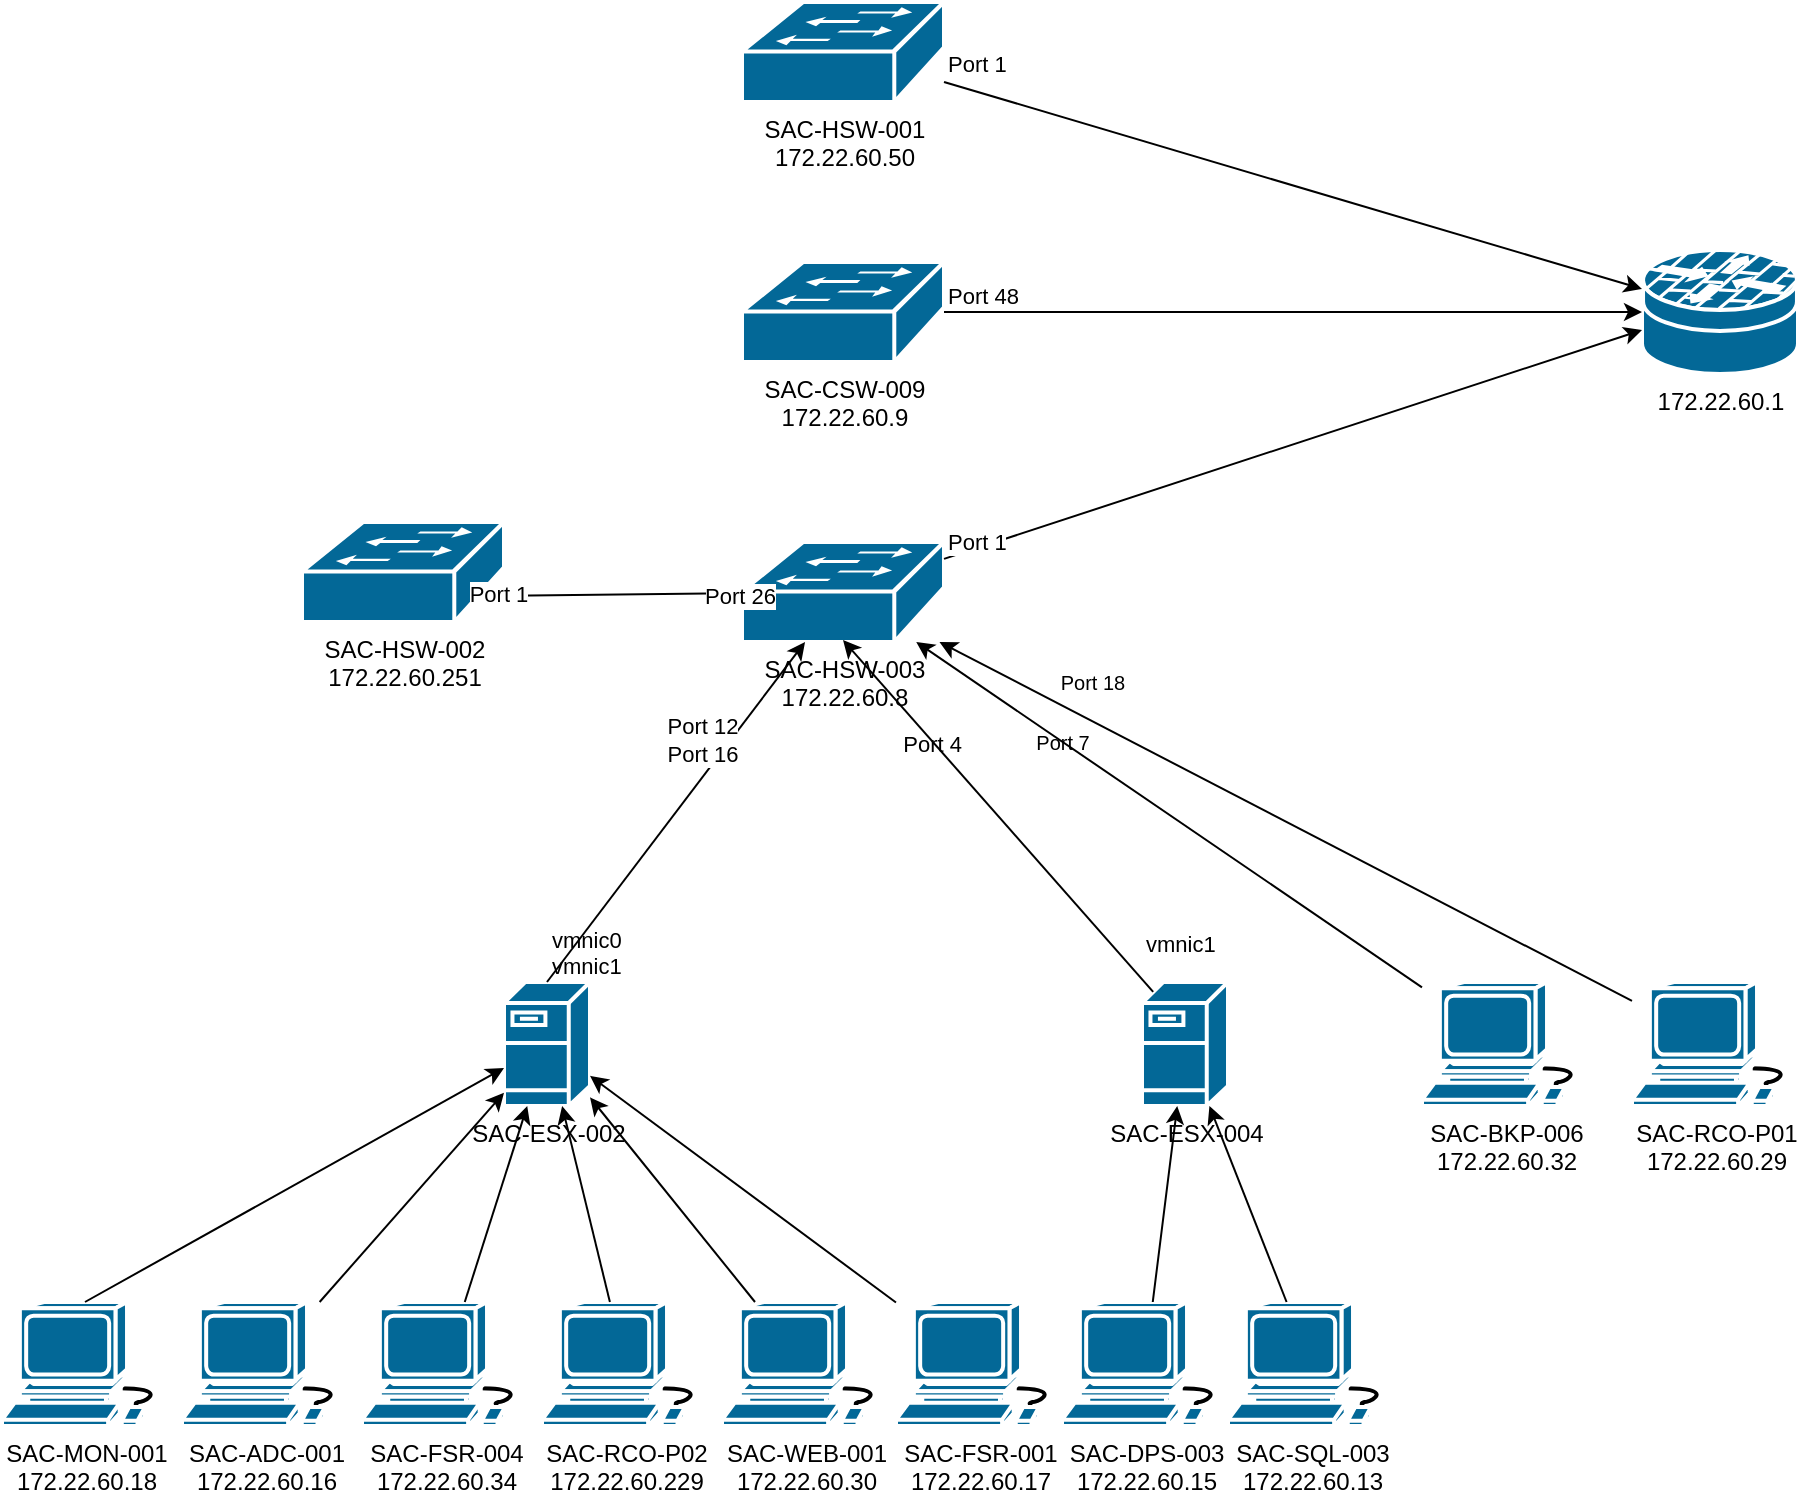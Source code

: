 <mxfile version="17.1.3" type="github">
  <diagram name="Page-1" id="c37626ed-c26b-45fb-9056-f9ebc6bb27b6">
    <mxGraphModel dx="1313" dy="793" grid="1" gridSize="10" guides="1" tooltips="1" connect="1" arrows="1" fold="1" page="1" pageScale="1" pageWidth="1100" pageHeight="850" background="none" math="0" shadow="0">
      <root>
        <mxCell id="0" />
        <mxCell id="1" parent="0" />
        <mxCell id="LEgBM_eSh59DEeIALDFT-1" value="172.22.60.1" style="shape=mxgraph.cisco.security.router_firewall;sketch=0;html=1;pointerEvents=1;dashed=0;fillColor=#036897;strokeColor=#ffffff;strokeWidth=2;verticalLabelPosition=bottom;verticalAlign=top;align=center;outlineConnect=0;" vertex="1" parent="1">
          <mxGeometry x="840" y="164" width="78" height="62" as="geometry" />
        </mxCell>
        <mxCell id="LEgBM_eSh59DEeIALDFT-5" value="SAC-HSW-001&lt;br&gt;172.22.60.50" style="shape=mxgraph.cisco.switches.workgroup_switch;sketch=0;html=1;pointerEvents=1;dashed=0;fillColor=#036897;strokeColor=#ffffff;strokeWidth=2;verticalLabelPosition=bottom;verticalAlign=top;align=center;outlineConnect=0;" vertex="1" parent="1">
          <mxGeometry x="390" y="40" width="101" height="50" as="geometry" />
        </mxCell>
        <mxCell id="LEgBM_eSh59DEeIALDFT-6" value="SAC-CSW-009&lt;br&gt;172.22.60.9" style="shape=mxgraph.cisco.switches.workgroup_switch;sketch=0;html=1;pointerEvents=1;dashed=0;fillColor=#036897;strokeColor=#ffffff;strokeWidth=2;verticalLabelPosition=bottom;verticalAlign=top;align=center;outlineConnect=0;" vertex="1" parent="1">
          <mxGeometry x="390" y="170" width="101" height="50" as="geometry" />
        </mxCell>
        <mxCell id="LEgBM_eSh59DEeIALDFT-7" value="SAC-HSW-003&lt;br&gt;172.22.60.8" style="shape=mxgraph.cisco.switches.workgroup_switch;sketch=0;html=1;pointerEvents=1;dashed=0;fillColor=#036897;strokeColor=#ffffff;strokeWidth=2;verticalLabelPosition=bottom;verticalAlign=top;align=center;outlineConnect=0;" vertex="1" parent="1">
          <mxGeometry x="390" y="310" width="101" height="50" as="geometry" />
        </mxCell>
        <mxCell id="LEgBM_eSh59DEeIALDFT-8" value="SAC-HSW-002&lt;br&gt;172.22.60.251" style="shape=mxgraph.cisco.switches.workgroup_switch;sketch=0;html=1;pointerEvents=1;dashed=0;fillColor=#036897;strokeColor=#ffffff;strokeWidth=2;verticalLabelPosition=bottom;verticalAlign=top;align=center;outlineConnect=0;" vertex="1" parent="1">
          <mxGeometry x="170" y="300" width="101" height="50" as="geometry" />
        </mxCell>
        <mxCell id="LEgBM_eSh59DEeIALDFT-15" value="" style="endArrow=classic;html=1;rounded=0;" edge="1" parent="1" source="LEgBM_eSh59DEeIALDFT-5" target="LEgBM_eSh59DEeIALDFT-1">
          <mxGeometry relative="1" as="geometry">
            <mxPoint x="300" y="170" as="sourcePoint" />
            <mxPoint x="490" y="170" as="targetPoint" />
          </mxGeometry>
        </mxCell>
        <mxCell id="LEgBM_eSh59DEeIALDFT-17" value="Port 1" style="edgeLabel;resizable=0;html=1;align=left;verticalAlign=bottom;" connectable="0" vertex="1" parent="LEgBM_eSh59DEeIALDFT-15">
          <mxGeometry x="-1" relative="1" as="geometry" />
        </mxCell>
        <mxCell id="LEgBM_eSh59DEeIALDFT-19" value="" style="endArrow=classic;html=1;rounded=0;entryX=0;entryY=0.645;entryDx=0;entryDy=0;entryPerimeter=0;" edge="1" parent="1" source="LEgBM_eSh59DEeIALDFT-7" target="LEgBM_eSh59DEeIALDFT-1">
          <mxGeometry relative="1" as="geometry">
            <mxPoint x="220" y="390" as="sourcePoint" />
            <mxPoint x="380" y="390" as="targetPoint" />
          </mxGeometry>
        </mxCell>
        <mxCell id="LEgBM_eSh59DEeIALDFT-21" value="Port 1" style="edgeLabel;resizable=0;html=1;align=left;verticalAlign=bottom;" connectable="0" vertex="1" parent="LEgBM_eSh59DEeIALDFT-19">
          <mxGeometry x="-1" relative="1" as="geometry" />
        </mxCell>
        <mxCell id="LEgBM_eSh59DEeIALDFT-23" value="" style="endArrow=classic;html=1;rounded=0;exitX=0.87;exitY=0.74;exitDx=0;exitDy=0;exitPerimeter=0;" edge="1" parent="1" source="LEgBM_eSh59DEeIALDFT-8" target="LEgBM_eSh59DEeIALDFT-7">
          <mxGeometry relative="1" as="geometry">
            <mxPoint x="160" y="270" as="sourcePoint" />
            <mxPoint x="200" y="360" as="targetPoint" />
          </mxGeometry>
        </mxCell>
        <mxCell id="LEgBM_eSh59DEeIALDFT-26" value="Port 26" style="edgeLabel;resizable=0;html=1;align=right;verticalAlign=bottom;" connectable="0" vertex="1" parent="LEgBM_eSh59DEeIALDFT-23">
          <mxGeometry x="1" relative="1" as="geometry">
            <mxPoint x="18" y="10" as="offset" />
          </mxGeometry>
        </mxCell>
        <mxCell id="LEgBM_eSh59DEeIALDFT-28" value="Port 1" style="edgeLabel;html=1;align=center;verticalAlign=middle;resizable=0;points=[];" vertex="1" connectable="0" parent="LEgBM_eSh59DEeIALDFT-23">
          <mxGeometry x="-0.857" y="1" relative="1" as="geometry">
            <mxPoint as="offset" />
          </mxGeometry>
        </mxCell>
        <mxCell id="LEgBM_eSh59DEeIALDFT-33" value="SAC-MON-001&lt;br&gt;172.22.60.18" style="shape=mxgraph.cisco.computers_and_peripherals.workstation;sketch=0;html=1;pointerEvents=1;dashed=0;fillColor=#036897;strokeColor=#ffffff;strokeWidth=2;verticalLabelPosition=bottom;verticalAlign=top;align=center;outlineConnect=0;labelBackgroundColor=none;" vertex="1" parent="1">
          <mxGeometry x="20" y="690" width="83" height="62" as="geometry" />
        </mxCell>
        <mxCell id="LEgBM_eSh59DEeIALDFT-34" value="" style="endArrow=classic;html=1;rounded=0;entryX=0;entryY=0.5;entryDx=0;entryDy=0;entryPerimeter=0;" edge="1" parent="1" source="LEgBM_eSh59DEeIALDFT-6" target="LEgBM_eSh59DEeIALDFT-1">
          <mxGeometry relative="1" as="geometry">
            <mxPoint x="501" y="163.691" as="sourcePoint" />
            <mxPoint x="780" y="297" as="targetPoint" />
          </mxGeometry>
        </mxCell>
        <mxCell id="LEgBM_eSh59DEeIALDFT-35" value="Port 48" style="edgeLabel;resizable=0;html=1;align=left;verticalAlign=bottom;" connectable="0" vertex="1" parent="LEgBM_eSh59DEeIALDFT-34">
          <mxGeometry x="-1" relative="1" as="geometry" />
        </mxCell>
        <mxCell id="LEgBM_eSh59DEeIALDFT-36" value="SAC-ESX-002&lt;br&gt;" style="shape=mxgraph.cisco.servers.fileserver;sketch=0;html=1;pointerEvents=1;dashed=0;fillColor=#036897;strokeColor=#ffffff;strokeWidth=2;verticalLabelPosition=bottom;verticalAlign=top;align=center;outlineConnect=0;labelBackgroundColor=none;" vertex="1" parent="1">
          <mxGeometry x="271" y="530" width="43" height="62" as="geometry" />
        </mxCell>
        <mxCell id="LEgBM_eSh59DEeIALDFT-37" value="SAC-ESX-004" style="shape=mxgraph.cisco.servers.fileserver;sketch=0;html=1;pointerEvents=1;dashed=0;fillColor=#036897;strokeColor=#ffffff;strokeWidth=2;verticalLabelPosition=bottom;verticalAlign=top;align=center;outlineConnect=0;labelBackgroundColor=none;" vertex="1" parent="1">
          <mxGeometry x="590" y="530" width="43" height="62" as="geometry" />
        </mxCell>
        <mxCell id="LEgBM_eSh59DEeIALDFT-38" value="" style="endArrow=classic;html=1;rounded=0;exitX=0.5;exitY=0;exitDx=0;exitDy=0;exitPerimeter=0;" edge="1" parent="1" source="LEgBM_eSh59DEeIALDFT-36" target="LEgBM_eSh59DEeIALDFT-7">
          <mxGeometry relative="1" as="geometry">
            <mxPoint x="150" y="620" as="sourcePoint" />
            <mxPoint x="366.922" y="390" as="targetPoint" />
          </mxGeometry>
        </mxCell>
        <mxCell id="LEgBM_eSh59DEeIALDFT-40" value="vmnic0&lt;br&gt;vmnic1" style="edgeLabel;resizable=0;html=1;align=left;verticalAlign=bottom;labelBackgroundColor=none;" connectable="0" vertex="1" parent="LEgBM_eSh59DEeIALDFT-38">
          <mxGeometry x="-1" relative="1" as="geometry" />
        </mxCell>
        <mxCell id="LEgBM_eSh59DEeIALDFT-41" value="Port 4" style="edgeLabel;resizable=0;html=1;align=right;verticalAlign=bottom;" connectable="0" vertex="1" parent="LEgBM_eSh59DEeIALDFT-38">
          <mxGeometry x="1" relative="1" as="geometry">
            <mxPoint x="79" y="60" as="offset" />
          </mxGeometry>
        </mxCell>
        <mxCell id="LEgBM_eSh59DEeIALDFT-42" value="" style="endArrow=classic;html=1;rounded=0;exitX=0.13;exitY=0.08;exitDx=0;exitDy=0;exitPerimeter=0;entryX=0.5;entryY=0.98;entryDx=0;entryDy=0;entryPerimeter=0;" edge="1" parent="1" source="LEgBM_eSh59DEeIALDFT-37" target="LEgBM_eSh59DEeIALDFT-7">
          <mxGeometry relative="1" as="geometry">
            <mxPoint x="460" y="480" as="sourcePoint" />
            <mxPoint x="520" y="400" as="targetPoint" />
          </mxGeometry>
        </mxCell>
        <mxCell id="LEgBM_eSh59DEeIALDFT-44" value="vmnic1" style="edgeLabel;resizable=0;html=1;align=left;verticalAlign=bottom;labelBackgroundColor=none;" connectable="0" vertex="1" parent="LEgBM_eSh59DEeIALDFT-42">
          <mxGeometry x="-1" relative="1" as="geometry">
            <mxPoint x="-6" y="-15" as="offset" />
          </mxGeometry>
        </mxCell>
        <mxCell id="LEgBM_eSh59DEeIALDFT-45" value="Port 12&lt;br&gt;Port 16" style="edgeLabel;html=1;align=center;verticalAlign=middle;resizable=0;points=[];" vertex="1" connectable="0" parent="LEgBM_eSh59DEeIALDFT-42">
          <mxGeometry x="0.71" y="1" relative="1" as="geometry">
            <mxPoint x="-93" y="24" as="offset" />
          </mxGeometry>
        </mxCell>
        <mxCell id="LEgBM_eSh59DEeIALDFT-46" value="SAC-ADC-001&lt;br&gt;172.22.60.16" style="shape=mxgraph.cisco.computers_and_peripherals.workstation;sketch=0;html=1;pointerEvents=1;dashed=0;fillColor=#036897;strokeColor=#ffffff;strokeWidth=2;verticalLabelPosition=bottom;verticalAlign=top;align=center;outlineConnect=0;labelBackgroundColor=none;" vertex="1" parent="1">
          <mxGeometry x="110" y="690" width="83" height="62" as="geometry" />
        </mxCell>
        <mxCell id="LEgBM_eSh59DEeIALDFT-47" value="SAC-FSR-004&lt;br&gt;172.22.60.34" style="shape=mxgraph.cisco.computers_and_peripherals.workstation;sketch=0;html=1;pointerEvents=1;dashed=0;fillColor=#036897;strokeColor=#ffffff;strokeWidth=2;verticalLabelPosition=bottom;verticalAlign=top;align=center;outlineConnect=0;labelBackgroundColor=none;" vertex="1" parent="1">
          <mxGeometry x="200" y="690" width="83" height="62" as="geometry" />
        </mxCell>
        <mxCell id="LEgBM_eSh59DEeIALDFT-48" value="SAC-RCO-P02&lt;br&gt;172.22.60.229" style="shape=mxgraph.cisco.computers_and_peripherals.workstation;sketch=0;html=1;pointerEvents=1;dashed=0;fillColor=#036897;strokeColor=#ffffff;strokeWidth=2;verticalLabelPosition=bottom;verticalAlign=top;align=center;outlineConnect=0;labelBackgroundColor=none;" vertex="1" parent="1">
          <mxGeometry x="290" y="690" width="83" height="62" as="geometry" />
        </mxCell>
        <mxCell id="LEgBM_eSh59DEeIALDFT-49" value="SAC-WEB-001&lt;br&gt;172.22.60.30" style="shape=mxgraph.cisco.computers_and_peripherals.workstation;sketch=0;html=1;pointerEvents=1;dashed=0;fillColor=#036897;strokeColor=#ffffff;strokeWidth=2;verticalLabelPosition=bottom;verticalAlign=top;align=center;outlineConnect=0;labelBackgroundColor=none;" vertex="1" parent="1">
          <mxGeometry x="380" y="690" width="83" height="62" as="geometry" />
        </mxCell>
        <mxCell id="LEgBM_eSh59DEeIALDFT-50" value="SAC-DPS-003&lt;br&gt;172.22.60.15" style="shape=mxgraph.cisco.computers_and_peripherals.workstation;sketch=0;html=1;pointerEvents=1;dashed=0;fillColor=#036897;strokeColor=#ffffff;strokeWidth=2;verticalLabelPosition=bottom;verticalAlign=top;align=center;outlineConnect=0;labelBackgroundColor=none;" vertex="1" parent="1">
          <mxGeometry x="550" y="690" width="83" height="62" as="geometry" />
        </mxCell>
        <mxCell id="LEgBM_eSh59DEeIALDFT-51" value="SAC-SQL-003&lt;br&gt;172.22.60.13" style="shape=mxgraph.cisco.computers_and_peripherals.workstation;sketch=0;html=1;pointerEvents=1;dashed=0;fillColor=#036897;strokeColor=#ffffff;strokeWidth=2;verticalLabelPosition=bottom;verticalAlign=top;align=center;outlineConnect=0;labelBackgroundColor=none;" vertex="1" parent="1">
          <mxGeometry x="633" y="690" width="83" height="62" as="geometry" />
        </mxCell>
        <mxCell id="LEgBM_eSh59DEeIALDFT-54" value="SAC-FSR-001&lt;br&gt;172.22.60.17" style="shape=mxgraph.cisco.computers_and_peripherals.workstation;sketch=0;html=1;pointerEvents=1;dashed=0;fillColor=#036897;strokeColor=#ffffff;strokeWidth=2;verticalLabelPosition=bottom;verticalAlign=top;align=center;outlineConnect=0;labelBackgroundColor=none;" vertex="1" parent="1">
          <mxGeometry x="467" y="690" width="83" height="62" as="geometry" />
        </mxCell>
        <mxCell id="LEgBM_eSh59DEeIALDFT-57" value="" style="endArrow=classic;html=1;rounded=0;exitX=0.5;exitY=0;exitDx=0;exitDy=0;exitPerimeter=0;labelBackgroundColor=none;" edge="1" parent="1" source="LEgBM_eSh59DEeIALDFT-33" target="LEgBM_eSh59DEeIALDFT-36">
          <mxGeometry width="50" height="50" relative="1" as="geometry">
            <mxPoint x="70" y="630" as="sourcePoint" />
            <mxPoint x="120" y="580" as="targetPoint" />
          </mxGeometry>
        </mxCell>
        <mxCell id="LEgBM_eSh59DEeIALDFT-58" value="" style="endArrow=classic;html=1;rounded=0;labelBackgroundColor=none;" edge="1" parent="1" source="LEgBM_eSh59DEeIALDFT-46" target="LEgBM_eSh59DEeIALDFT-36">
          <mxGeometry width="50" height="50" relative="1" as="geometry">
            <mxPoint x="140" y="600" as="sourcePoint" />
            <mxPoint x="190" y="550" as="targetPoint" />
          </mxGeometry>
        </mxCell>
        <mxCell id="LEgBM_eSh59DEeIALDFT-59" value="" style="endArrow=classic;html=1;rounded=0;labelBackgroundColor=none;" edge="1" parent="1" source="LEgBM_eSh59DEeIALDFT-48" target="LEgBM_eSh59DEeIALDFT-36">
          <mxGeometry width="50" height="50" relative="1" as="geometry">
            <mxPoint x="80" y="500" as="sourcePoint" />
            <mxPoint x="130" y="450" as="targetPoint" />
          </mxGeometry>
        </mxCell>
        <mxCell id="LEgBM_eSh59DEeIALDFT-60" value="" style="endArrow=classic;html=1;rounded=0;labelBackgroundColor=none;" edge="1" parent="1" source="LEgBM_eSh59DEeIALDFT-49" target="LEgBM_eSh59DEeIALDFT-36">
          <mxGeometry width="50" height="50" relative="1" as="geometry">
            <mxPoint x="50" y="460" as="sourcePoint" />
            <mxPoint x="100" y="410" as="targetPoint" />
          </mxGeometry>
        </mxCell>
        <mxCell id="LEgBM_eSh59DEeIALDFT-61" value="" style="endArrow=classic;html=1;rounded=0;labelBackgroundColor=none;" edge="1" parent="1" source="LEgBM_eSh59DEeIALDFT-47" target="LEgBM_eSh59DEeIALDFT-36">
          <mxGeometry width="50" height="50" relative="1" as="geometry">
            <mxPoint x="150" y="540" as="sourcePoint" />
            <mxPoint x="200" y="490" as="targetPoint" />
          </mxGeometry>
        </mxCell>
        <mxCell id="LEgBM_eSh59DEeIALDFT-62" value="" style="endArrow=classic;html=1;rounded=0;labelBackgroundColor=none;" edge="1" parent="1" source="LEgBM_eSh59DEeIALDFT-54" target="LEgBM_eSh59DEeIALDFT-36">
          <mxGeometry width="50" height="50" relative="1" as="geometry">
            <mxPoint x="260" y="480" as="sourcePoint" />
            <mxPoint x="310" y="430" as="targetPoint" />
          </mxGeometry>
        </mxCell>
        <mxCell id="LEgBM_eSh59DEeIALDFT-63" value="" style="endArrow=classic;html=1;rounded=0;labelBackgroundColor=none;" edge="1" parent="1" source="LEgBM_eSh59DEeIALDFT-51" target="LEgBM_eSh59DEeIALDFT-37">
          <mxGeometry width="50" height="50" relative="1" as="geometry">
            <mxPoint x="550" y="640" as="sourcePoint" />
            <mxPoint x="600" y="590" as="targetPoint" />
          </mxGeometry>
        </mxCell>
        <mxCell id="LEgBM_eSh59DEeIALDFT-64" value="" style="endArrow=classic;html=1;rounded=0;labelBackgroundColor=none;" edge="1" parent="1" source="LEgBM_eSh59DEeIALDFT-50" target="LEgBM_eSh59DEeIALDFT-37">
          <mxGeometry width="50" height="50" relative="1" as="geometry">
            <mxPoint x="610" y="670" as="sourcePoint" />
            <mxPoint x="660" y="620" as="targetPoint" />
          </mxGeometry>
        </mxCell>
        <mxCell id="LEgBM_eSh59DEeIALDFT-103" value="SAC-BKP-006&lt;br&gt;172.22.60.32" style="shape=mxgraph.cisco.computers_and_peripherals.workstation;sketch=0;html=1;pointerEvents=1;dashed=0;fillColor=#036897;strokeColor=#ffffff;strokeWidth=2;verticalLabelPosition=bottom;verticalAlign=top;align=center;outlineConnect=0;labelBackgroundColor=none;" vertex="1" parent="1">
          <mxGeometry x="730" y="530" width="83" height="62" as="geometry" />
        </mxCell>
        <mxCell id="LEgBM_eSh59DEeIALDFT-106" value="" style="endArrow=classic;html=1;rounded=0;labelBackgroundColor=none;" edge="1" parent="1" source="LEgBM_eSh59DEeIALDFT-103" target="LEgBM_eSh59DEeIALDFT-7">
          <mxGeometry width="50" height="50" relative="1" as="geometry">
            <mxPoint x="10" y="470" as="sourcePoint" />
            <mxPoint x="60" y="420" as="targetPoint" />
          </mxGeometry>
        </mxCell>
        <mxCell id="LEgBM_eSh59DEeIALDFT-107" value="&lt;font style=&quot;font-size: 10px&quot;&gt;Port 7&lt;/font&gt;" style="text;html=1;align=center;verticalAlign=middle;resizable=0;points=[];autosize=1;strokeColor=none;fillColor=none;" vertex="1" parent="1">
          <mxGeometry x="530" y="400" width="40" height="20" as="geometry" />
        </mxCell>
        <mxCell id="LEgBM_eSh59DEeIALDFT-108" value="SAC-RCO-P01&lt;br&gt;172.22.60.29" style="shape=mxgraph.cisco.computers_and_peripherals.workstation;sketch=0;html=1;pointerEvents=1;dashed=0;fillColor=#036897;strokeColor=#ffffff;strokeWidth=2;verticalLabelPosition=bottom;verticalAlign=top;align=center;outlineConnect=0;labelBackgroundColor=none;" vertex="1" parent="1">
          <mxGeometry x="835" y="530" width="83" height="62" as="geometry" />
        </mxCell>
        <mxCell id="LEgBM_eSh59DEeIALDFT-112" value="" style="endArrow=classic;html=1;rounded=0;labelBackgroundColor=none;fontSize=10;" edge="1" parent="1" source="LEgBM_eSh59DEeIALDFT-108" target="LEgBM_eSh59DEeIALDFT-7">
          <mxGeometry width="50" height="50" relative="1" as="geometry">
            <mxPoint x="750" y="420" as="sourcePoint" />
            <mxPoint x="800" y="370" as="targetPoint" />
          </mxGeometry>
        </mxCell>
        <mxCell id="LEgBM_eSh59DEeIALDFT-113" value="Port 18" style="text;html=1;align=center;verticalAlign=middle;resizable=0;points=[];autosize=1;strokeColor=none;fillColor=none;fontSize=10;" vertex="1" parent="1">
          <mxGeometry x="540" y="370" width="50" height="20" as="geometry" />
        </mxCell>
      </root>
    </mxGraphModel>
  </diagram>
</mxfile>
